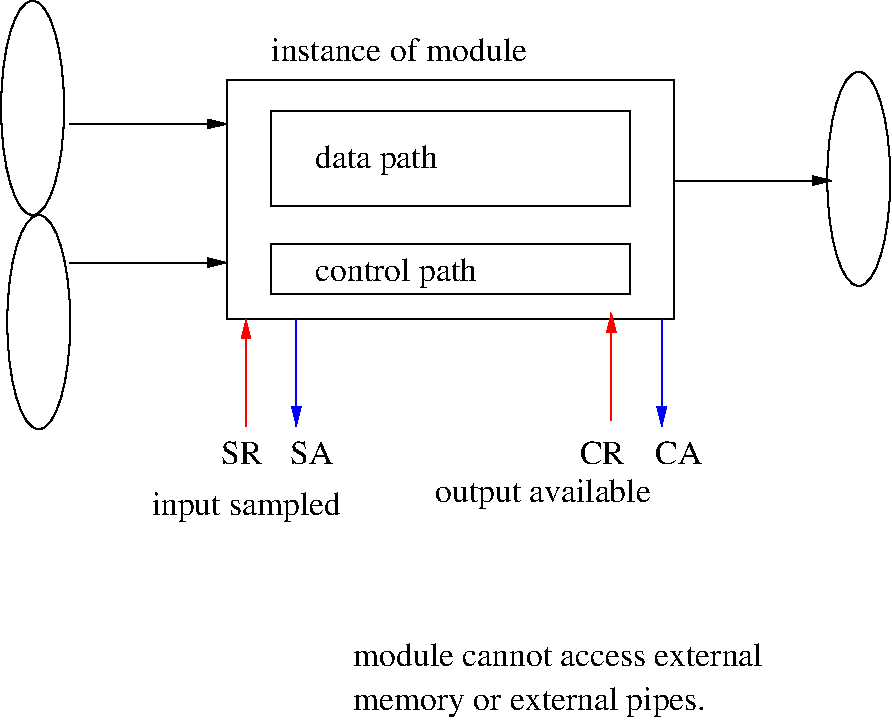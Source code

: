 #FIG 3.2  Produced by xfig version 3.2.5c
Landscape
Center
Metric
A4      
100.00
Single
-2
1200 2
0 32 #9c0000
0 33 #8c8c8c
0 34 #8c8c8c
0 35 #424242
0 36 #8c8c8c
0 37 #424242
0 38 #8c8c8c
0 39 #424242
0 40 #8c8c8c
0 41 #424242
0 42 #8c8c8c
0 43 #424242
1 1 0 1 0 7 50 -1 -1 0.000 1 4.7124 2345 785 765 225 2345 785 2570 20
1 1 0 1 0 7 50 -1 -1 0.000 1 4.7124 2389 2316 765 225 2389 2316 2614 1551
1 1 0 1 0 7 50 -1 -1 0.000 1 4.7124 8247 1292 765 225 8247 1292 8472 527
2 2 0 1 0 7 50 -1 -1 0.000 0 0 -1 0 0 5
	 3735 585 6930 585 6930 2295 3735 2295 3735 585
2 1 0 1 0 7 50 -1 -1 0.000 0 0 -1 1 0 2
	1 1 1.00 60.00 120.00
	 2610 900 3735 900
2 1 0 1 0 7 50 -1 -1 0.000 0 0 -1 1 0 2
	1 1 1.00 60.00 120.00
	 2610 1890 3735 1890
2 1 0 1 0 7 50 -1 -1 0.000 0 0 -1 1 0 2
	1 1 1.00 60.00 120.00
	 6930 1305 8055 1305
2 1 0 1 4 7 50 -1 -1 0.000 0 0 -1 1 0 2
	1 1 1.00 60.00 120.00
	 3870 3060 3870 2295
2 1 0 1 4 7 50 -1 -1 0.000 0 0 -1 1 0 2
	1 1 1.00 60.00 120.00
	 6480 3015 6480 2250
2 1 0 1 1 7 50 -1 -1 0.000 0 0 -1 1 0 2
	1 1 1.00 60.00 120.00
	 4230 2295 4230 3060
2 1 0 1 1 7 50 -1 -1 0.000 0 0 -1 1 0 2
	1 1 1.00 60.00 120.00
	 6840 2295 6840 3060
2 2 0 1 0 7 50 -1 -1 0.000 0 0 -1 0 0 5
	 4050 1755 6615 1755 6615 2115 4050 2115 4050 1755
2 2 0 1 0 7 50 -1 -1 0.000 0 0 -1 0 0 5
	 4050 810 6615 810 6615 1485 4050 1485 4050 810
4 0 0 50 -1 0 16 0.0000 4 180 345 4185 3330 SA\001
4 0 0 50 -1 0 16 0.0000 4 180 360 6255 3330 CR\001
4 0 0 50 -1 0 16 0.0000 4 180 375 6795 3330 CA\001
4 0 0 50 -1 0 16 0.0000 4 180 330 3690 3330 SR\001
4 0 0 50 -1 0 16 0.0000 4 240 1530 3195 3690 input sampled\001
4 0 0 50 -1 0 16 0.0000 4 240 1740 5220 3600 output available\001
4 0 0 50 -1 0 16 0.0000 4 240 1305 4365 2025 control path\001
4 0 0 50 -1 0 16 0.0000 4 240 990 4365 1215 data path\001
4 0 0 50 -1 0 16 0.0000 4 180 2070 4050 450 instance of module\001
4 0 0 50 -1 0 16 0.0000 4 180 3315 4635 4770 module cannot access external\001
4 0 0 50 -1 0 16 0.0000 4 240 2865 4635 5085 memory or external pipes.\001
